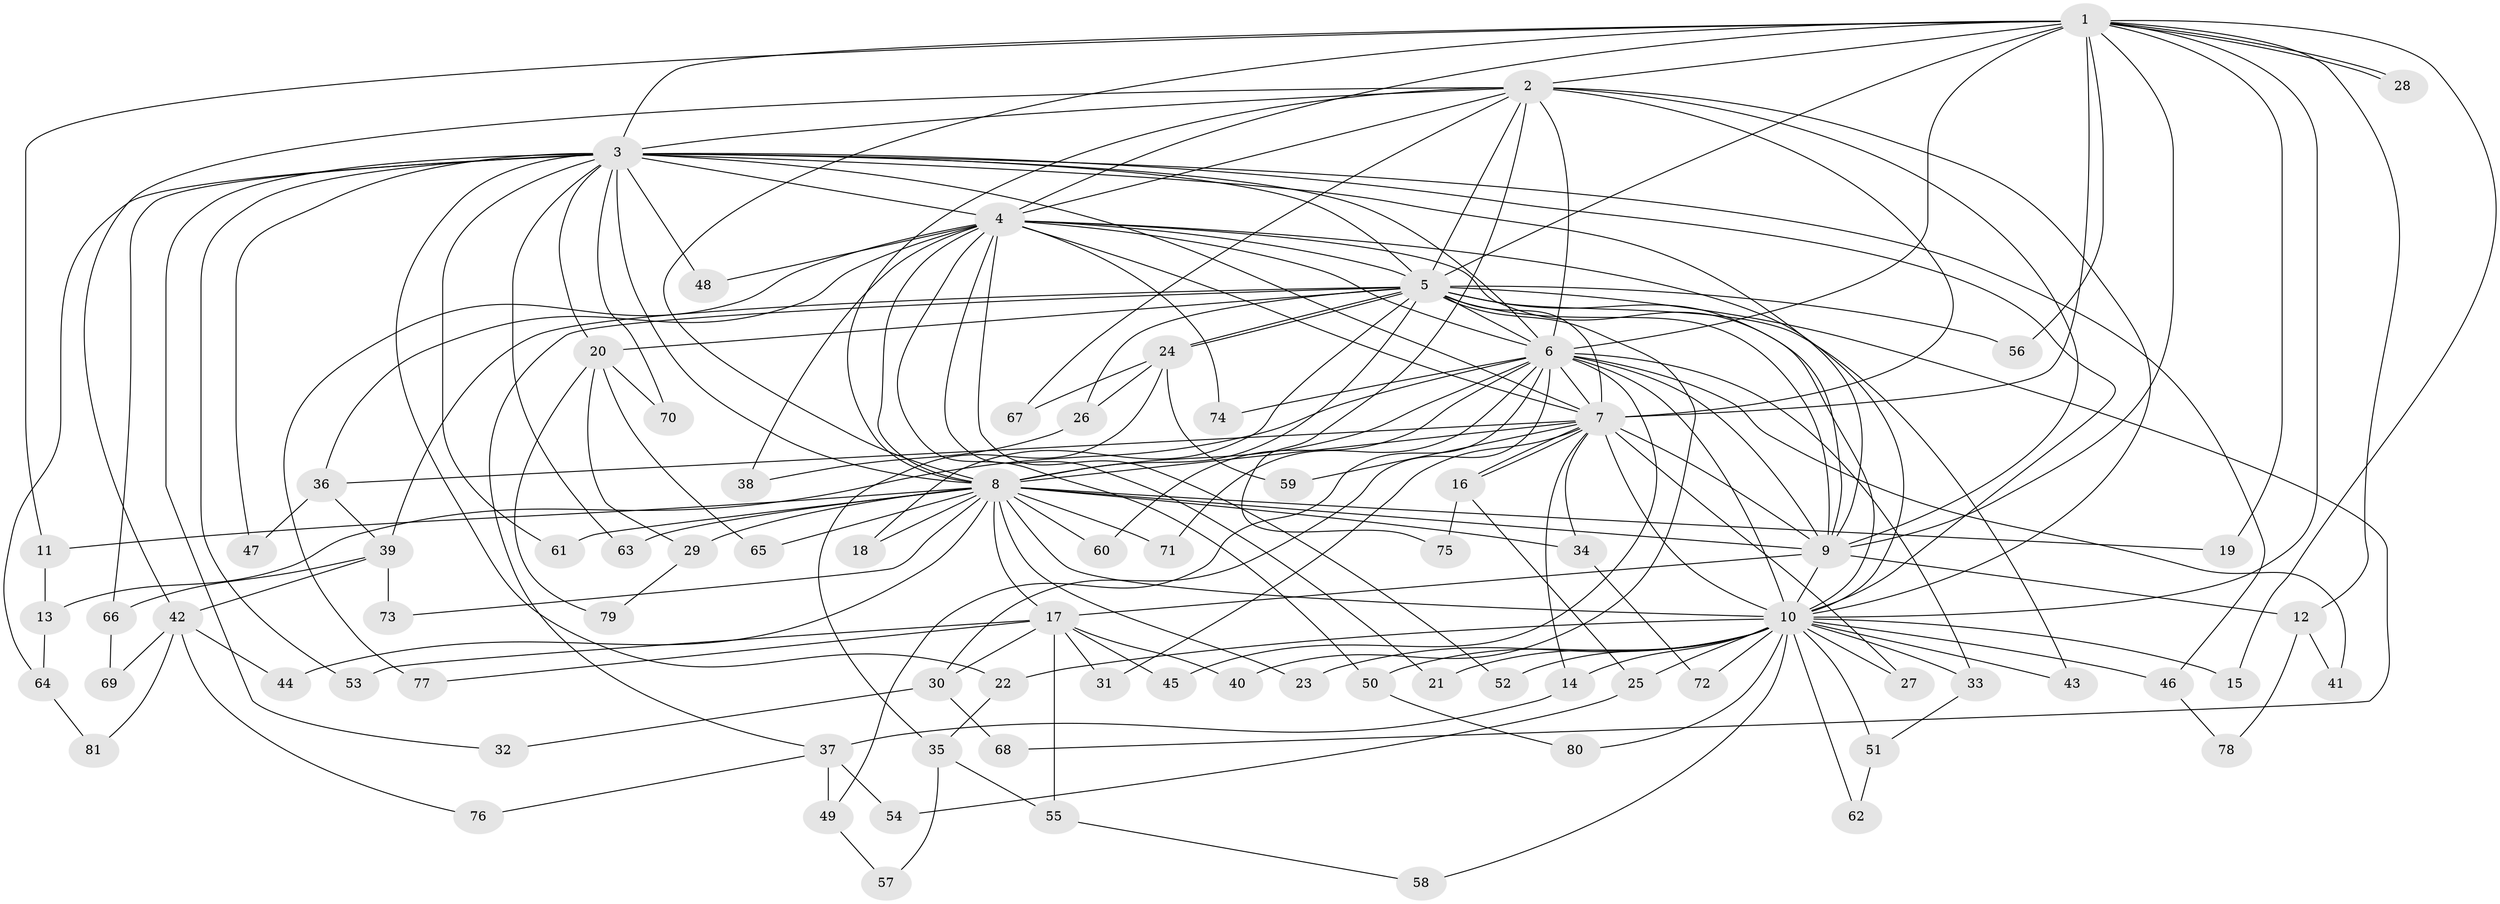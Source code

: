 // Generated by graph-tools (version 1.1) at 2025/43/03/09/25 04:43:53]
// undirected, 81 vertices, 187 edges
graph export_dot {
graph [start="1"]
  node [color=gray90,style=filled];
  1;
  2;
  3;
  4;
  5;
  6;
  7;
  8;
  9;
  10;
  11;
  12;
  13;
  14;
  15;
  16;
  17;
  18;
  19;
  20;
  21;
  22;
  23;
  24;
  25;
  26;
  27;
  28;
  29;
  30;
  31;
  32;
  33;
  34;
  35;
  36;
  37;
  38;
  39;
  40;
  41;
  42;
  43;
  44;
  45;
  46;
  47;
  48;
  49;
  50;
  51;
  52;
  53;
  54;
  55;
  56;
  57;
  58;
  59;
  60;
  61;
  62;
  63;
  64;
  65;
  66;
  67;
  68;
  69;
  70;
  71;
  72;
  73;
  74;
  75;
  76;
  77;
  78;
  79;
  80;
  81;
  1 -- 2;
  1 -- 3;
  1 -- 4;
  1 -- 5;
  1 -- 6;
  1 -- 7;
  1 -- 8;
  1 -- 9;
  1 -- 10;
  1 -- 11;
  1 -- 12;
  1 -- 15;
  1 -- 19;
  1 -- 28;
  1 -- 28;
  1 -- 56;
  2 -- 3;
  2 -- 4;
  2 -- 5;
  2 -- 6;
  2 -- 7;
  2 -- 8;
  2 -- 9;
  2 -- 10;
  2 -- 42;
  2 -- 67;
  2 -- 75;
  3 -- 4;
  3 -- 5;
  3 -- 6;
  3 -- 7;
  3 -- 8;
  3 -- 9;
  3 -- 10;
  3 -- 20;
  3 -- 22;
  3 -- 32;
  3 -- 46;
  3 -- 47;
  3 -- 48;
  3 -- 53;
  3 -- 61;
  3 -- 63;
  3 -- 64;
  3 -- 66;
  3 -- 70;
  4 -- 5;
  4 -- 6;
  4 -- 7;
  4 -- 8;
  4 -- 9;
  4 -- 10;
  4 -- 21;
  4 -- 36;
  4 -- 38;
  4 -- 48;
  4 -- 50;
  4 -- 52;
  4 -- 74;
  4 -- 77;
  5 -- 6;
  5 -- 7;
  5 -- 8;
  5 -- 9;
  5 -- 10;
  5 -- 18;
  5 -- 20;
  5 -- 24;
  5 -- 24;
  5 -- 26;
  5 -- 37;
  5 -- 39;
  5 -- 40;
  5 -- 43;
  5 -- 56;
  5 -- 68;
  6 -- 7;
  6 -- 8;
  6 -- 9;
  6 -- 10;
  6 -- 13;
  6 -- 30;
  6 -- 33;
  6 -- 41;
  6 -- 45;
  6 -- 49;
  6 -- 60;
  6 -- 71;
  6 -- 74;
  7 -- 8;
  7 -- 9;
  7 -- 10;
  7 -- 14;
  7 -- 16;
  7 -- 16;
  7 -- 27;
  7 -- 31;
  7 -- 34;
  7 -- 36;
  7 -- 59;
  8 -- 9;
  8 -- 10;
  8 -- 11;
  8 -- 17;
  8 -- 18;
  8 -- 19;
  8 -- 23;
  8 -- 29;
  8 -- 34;
  8 -- 44;
  8 -- 60;
  8 -- 61;
  8 -- 63;
  8 -- 65;
  8 -- 71;
  8 -- 73;
  9 -- 10;
  9 -- 12;
  9 -- 17;
  10 -- 14;
  10 -- 15;
  10 -- 21;
  10 -- 22;
  10 -- 23;
  10 -- 25;
  10 -- 27;
  10 -- 33;
  10 -- 43;
  10 -- 46;
  10 -- 50;
  10 -- 51;
  10 -- 52;
  10 -- 58;
  10 -- 62;
  10 -- 72;
  10 -- 80;
  11 -- 13;
  12 -- 41;
  12 -- 78;
  13 -- 64;
  14 -- 37;
  16 -- 25;
  16 -- 75;
  17 -- 30;
  17 -- 31;
  17 -- 40;
  17 -- 45;
  17 -- 53;
  17 -- 55;
  17 -- 77;
  20 -- 29;
  20 -- 65;
  20 -- 70;
  20 -- 79;
  22 -- 35;
  24 -- 26;
  24 -- 35;
  24 -- 59;
  24 -- 67;
  25 -- 54;
  26 -- 38;
  29 -- 79;
  30 -- 32;
  30 -- 68;
  33 -- 51;
  34 -- 72;
  35 -- 55;
  35 -- 57;
  36 -- 39;
  36 -- 47;
  37 -- 49;
  37 -- 54;
  37 -- 76;
  39 -- 42;
  39 -- 66;
  39 -- 73;
  42 -- 44;
  42 -- 69;
  42 -- 76;
  42 -- 81;
  46 -- 78;
  49 -- 57;
  50 -- 80;
  51 -- 62;
  55 -- 58;
  64 -- 81;
  66 -- 69;
}

